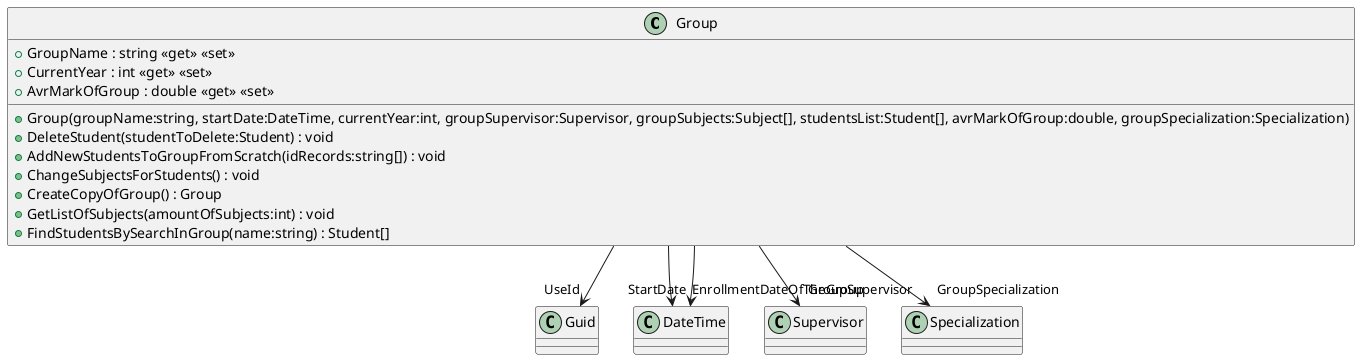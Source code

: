 @startuml
class Group {
    + Group(groupName:string, startDate:DateTime, currentYear:int, groupSupervisor:Supervisor, groupSubjects:Subject[], studentsList:Student[], avrMarkOfGroup:double, groupSpecialization:Specialization)
    + GroupName : string <<get>> <<set>>
    + CurrentYear : int <<get>> <<set>>
    + AvrMarkOfGroup : double <<get>> <<set>>
    + DeleteStudent(studentToDelete:Student) : void
    + AddNewStudentsToGroupFromScratch(idRecords:string[]) : void
    + ChangeSubjectsForStudents() : void
    + CreateCopyOfGroup() : Group
    + GetListOfSubjects(amountOfSubjects:int) : void
    + FindStudentsBySearchInGroup(name:string) : Student[]
}
Group --> "UseId" Guid
Group --> "EnrollmentDateOfTheGroup" DateTime
Group --> "GroupSupervisor" Supervisor
Group --> "GroupSpecialization" Specialization
Group --> "StartDate" DateTime
@enduml
